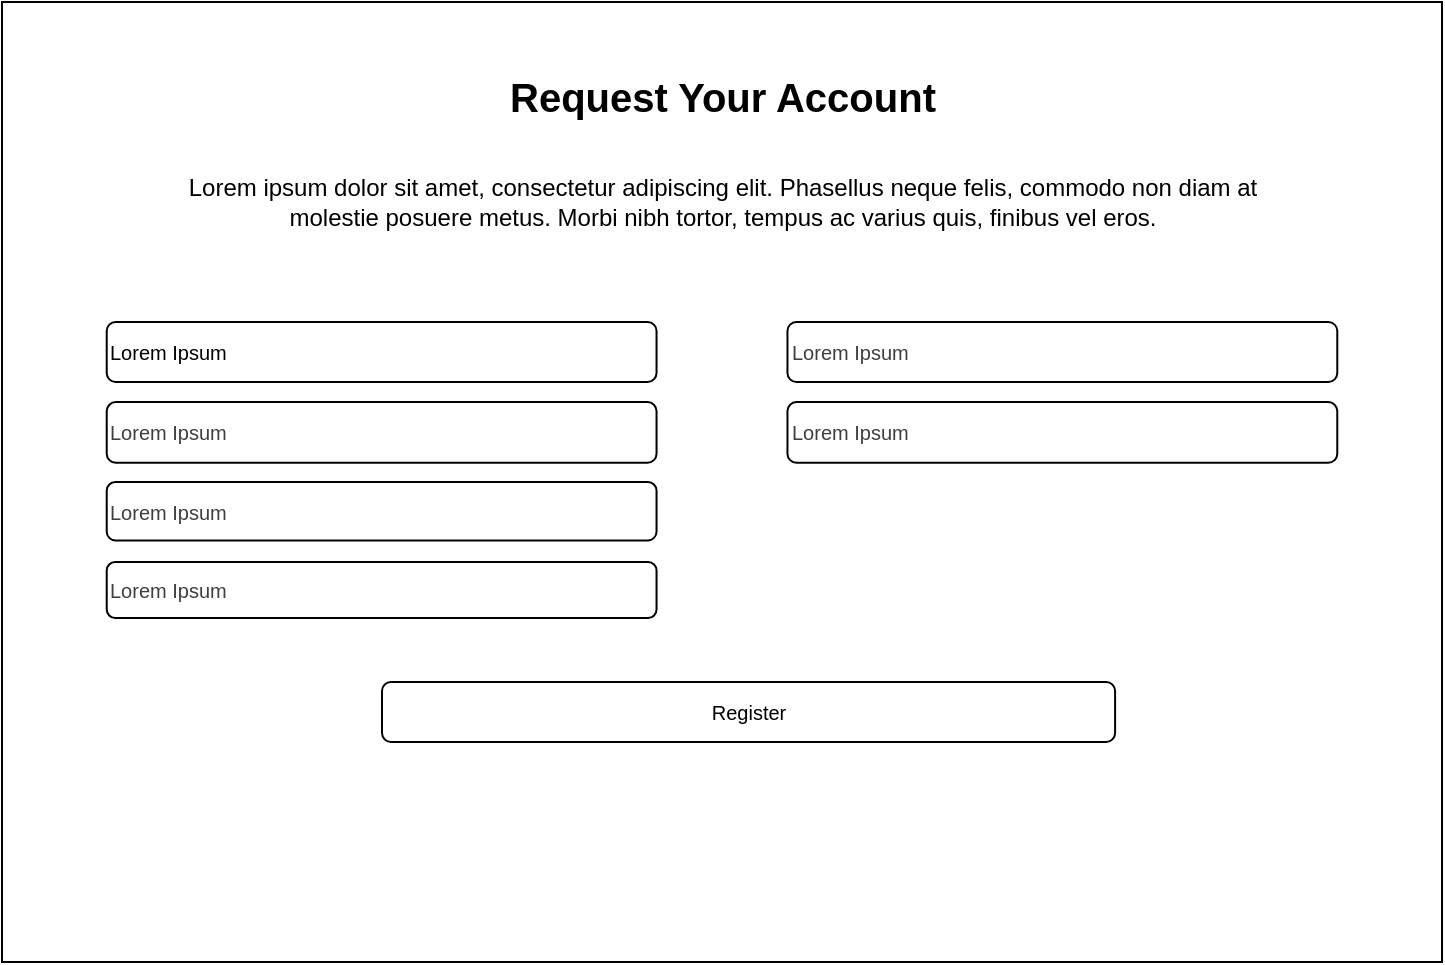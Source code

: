 <mxfile>
    <diagram id="1b_3oFGGnycCYKdfAMop" name="Page-1">
        <mxGraphModel dx="1222" dy="639" grid="1" gridSize="10" guides="1" tooltips="1" connect="1" arrows="1" fold="1" page="1" pageScale="1" pageWidth="850" pageHeight="1100" background="#FFFFFF" math="0" shadow="0">
            <root>
                <mxCell id="0"/>
                <mxCell id="1" parent="0"/>
                <mxCell id="12" value="" style="group" vertex="1" connectable="0" parent="1">
                    <mxGeometry x="20" y="10" width="720" height="480" as="geometry"/>
                </mxCell>
                <mxCell id="2" value="" style="rounded=0;whiteSpace=wrap;html=1;" vertex="1" parent="12">
                    <mxGeometry width="720" height="480.0" as="geometry"/>
                </mxCell>
                <mxCell id="3" value="Request Your Account" style="text;html=1;align=center;verticalAlign=middle;resizable=0;points=[];autosize=1;strokeColor=none;fillColor=none;fontSize=20;fontStyle=1" vertex="1" parent="12">
                    <mxGeometry x="250.002" y="27" width="220" height="40" as="geometry"/>
                </mxCell>
                <mxCell id="4" value="Lorem ipsum dolor sit amet, consectetur adipiscing elit. Phasellus neque felis, commodo non diam at&lt;div&gt;molestie posuere metus. Morbi nibh tortor, tempus ac varius quis, finibus vel eros.&lt;/div&gt;" style="text;html=1;align=center;verticalAlign=middle;resizable=0;points=[];autosize=1;strokeColor=none;fillColor=none;fontSize=12;" vertex="1" parent="12">
                    <mxGeometry x="80.004" y="80" width="560" height="40" as="geometry"/>
                </mxCell>
                <mxCell id="5" value="&lt;font style=&quot;font-size: 10px;&quot;&gt;Lorem Ipsum&lt;/font&gt;" style="rounded=1;whiteSpace=wrap;html=1;align=left;" vertex="1" parent="12">
                    <mxGeometry x="52.36" y="160" width="274.91" height="30" as="geometry"/>
                </mxCell>
                <mxCell id="6" value="&lt;span style=&quot;color: rgb(63, 63, 63);&quot;&gt;&lt;font style=&quot;font-size: 10px;&quot;&gt;Lorem Ipsum&lt;/font&gt;&lt;/span&gt;" style="rounded=1;whiteSpace=wrap;html=1;align=left;" vertex="1" parent="12">
                    <mxGeometry x="392.73" y="160" width="274.91" height="30" as="geometry"/>
                </mxCell>
                <mxCell id="7" value="&lt;span style=&quot;color: rgb(63, 63, 63);&quot;&gt;&lt;font style=&quot;font-size: 10px;&quot;&gt;Lorem Ipsum&lt;/font&gt;&lt;/span&gt;" style="rounded=1;whiteSpace=wrap;html=1;align=left;" vertex="1" parent="12">
                    <mxGeometry x="52.36" y="200" width="274.91" height="30.4" as="geometry"/>
                </mxCell>
                <mxCell id="8" value="&lt;span style=&quot;color: rgb(63, 63, 63);&quot;&gt;&lt;font style=&quot;font-size: 10px;&quot;&gt;Lorem Ipsum&lt;/font&gt;&lt;/span&gt;" style="rounded=1;whiteSpace=wrap;html=1;align=left;" vertex="1" parent="12">
                    <mxGeometry x="52.36" y="240" width="274.91" height="29.2" as="geometry"/>
                </mxCell>
                <mxCell id="9" value="&lt;span style=&quot;color: rgb(63, 63, 63);&quot;&gt;&lt;font style=&quot;font-size: 10px;&quot;&gt;Lorem Ipsum&lt;/font&gt;&lt;/span&gt;" style="rounded=1;whiteSpace=wrap;html=1;align=left;" vertex="1" parent="12">
                    <mxGeometry x="52.36" y="280" width="274.91" height="28" as="geometry"/>
                </mxCell>
                <mxCell id="10" value="&lt;span style=&quot;color: rgb(63, 63, 63);&quot;&gt;&lt;font style=&quot;font-size: 10px;&quot;&gt;Lorem Ipsum&lt;/font&gt;&lt;/span&gt;" style="rounded=1;whiteSpace=wrap;html=1;align=left;" vertex="1" parent="12">
                    <mxGeometry x="392.73" y="200" width="274.91" height="30.4" as="geometry"/>
                </mxCell>
                <mxCell id="11" value="&lt;font size=&quot;1&quot;&gt;Register&lt;/font&gt;" style="rounded=1;whiteSpace=wrap;html=1;align=center;" vertex="1" parent="12">
                    <mxGeometry x="190" y="340" width="366.55" height="30" as="geometry"/>
                </mxCell>
            </root>
        </mxGraphModel>
    </diagram>
</mxfile>